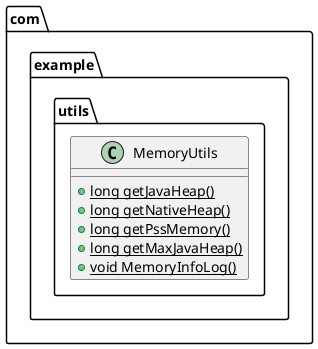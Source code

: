 @startuml
class com.example.utils.MemoryUtils {
+ {static} long getJavaHeap()
+ {static} long getNativeHeap()
+ {static} long getPssMemory()
+ {static} long getMaxJavaHeap()
+ {static} void MemoryInfoLog()
}
@enduml